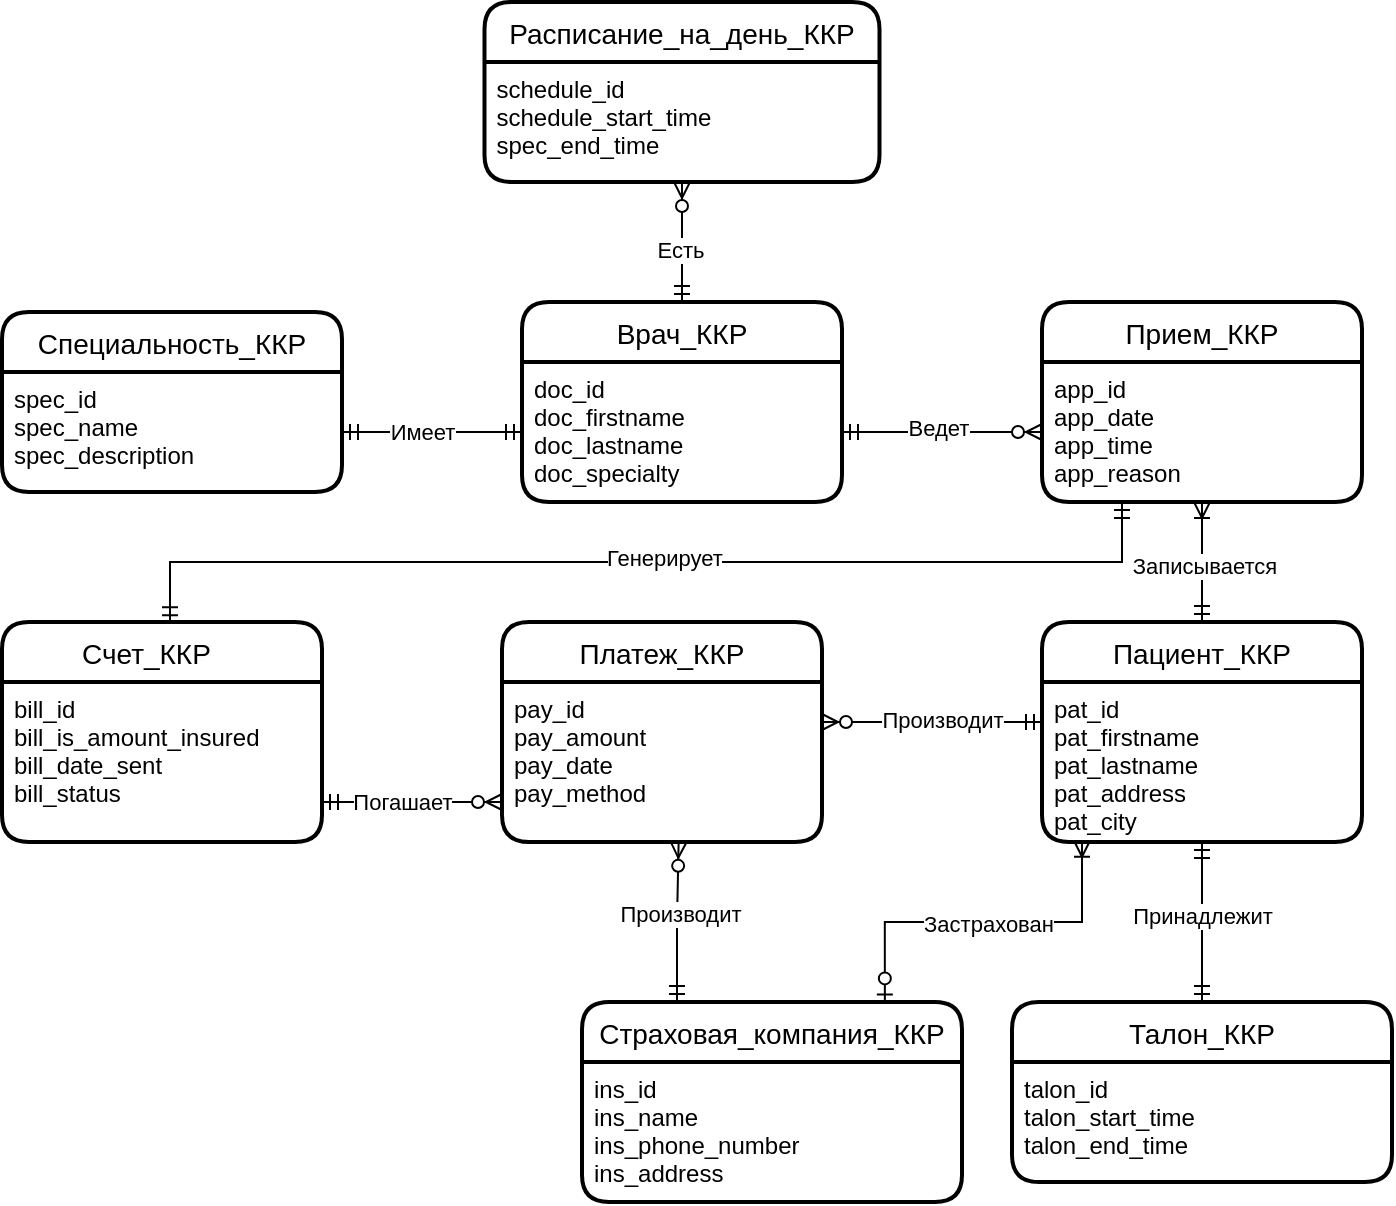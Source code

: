 <mxfile version="21.3.7" type="device">
  <diagram name="Страница 1" id="97yD_4rFhWRtmYLmhN77">
    <mxGraphModel dx="1366" dy="887" grid="1" gridSize="10" guides="1" tooltips="1" connect="1" arrows="1" fold="1" page="1" pageScale="1" pageWidth="1920" pageHeight="1200" math="0" shadow="0">
      <root>
        <mxCell id="0" />
        <mxCell id="1" parent="0" />
        <mxCell id="j0X_eIqfIX8zX1AncD4N-41" value="Врач_ККР" style="swimlane;childLayout=stackLayout;horizontal=1;startSize=30;horizontalStack=0;rounded=1;fontSize=14;fontStyle=0;strokeWidth=2;resizeParent=0;resizeLast=1;shadow=0;dashed=0;align=center;" parent="1" vertex="1">
          <mxGeometry x="550" y="200" width="160" height="100" as="geometry" />
        </mxCell>
        <mxCell id="j0X_eIqfIX8zX1AncD4N-42" value="doc_id&#xa;doc_firstname&#xa;doc_lastname&#xa;doc_specialty&#xa;" style="align=left;strokeColor=none;fillColor=none;spacingLeft=4;fontSize=12;verticalAlign=top;resizable=0;rotatable=0;part=1;" parent="j0X_eIqfIX8zX1AncD4N-41" vertex="1">
          <mxGeometry y="30" width="160" height="70" as="geometry" />
        </mxCell>
        <mxCell id="j0X_eIqfIX8zX1AncD4N-43" value="Прием_ККР" style="swimlane;childLayout=stackLayout;horizontal=1;startSize=30;horizontalStack=0;rounded=1;fontSize=14;fontStyle=0;strokeWidth=2;resizeParent=0;resizeLast=1;shadow=0;dashed=0;align=center;" parent="1" vertex="1">
          <mxGeometry x="810" y="200" width="160" height="100" as="geometry" />
        </mxCell>
        <mxCell id="j0X_eIqfIX8zX1AncD4N-44" value="app_id&#xa;app_date&#xa;app_time&#xa;app_reason&#xa;" style="align=left;strokeColor=none;fillColor=none;spacingLeft=4;fontSize=12;verticalAlign=top;resizable=0;rotatable=0;part=1;" parent="j0X_eIqfIX8zX1AncD4N-43" vertex="1">
          <mxGeometry y="30" width="160" height="70" as="geometry" />
        </mxCell>
        <mxCell id="j0X_eIqfIX8zX1AncD4N-48" value="Платеж_ККР" style="swimlane;childLayout=stackLayout;horizontal=1;startSize=30;horizontalStack=0;rounded=1;fontSize=14;fontStyle=0;strokeWidth=2;resizeParent=0;resizeLast=1;shadow=0;dashed=0;align=center;" parent="1" vertex="1">
          <mxGeometry x="540" y="360" width="160" height="110" as="geometry" />
        </mxCell>
        <mxCell id="j0X_eIqfIX8zX1AncD4N-49" value="pay_id&#xa;pay_amount&#xa;pay_date&#xa;pay_method" style="align=left;strokeColor=none;fillColor=none;spacingLeft=4;fontSize=12;verticalAlign=top;resizable=0;rotatable=0;part=1;" parent="j0X_eIqfIX8zX1AncD4N-48" vertex="1">
          <mxGeometry y="30" width="160" height="80" as="geometry" />
        </mxCell>
        <mxCell id="j0X_eIqfIX8zX1AncD4N-50" value="Пациент_ККР" style="swimlane;childLayout=stackLayout;horizontal=1;startSize=30;horizontalStack=0;rounded=1;fontSize=14;fontStyle=0;strokeWidth=2;resizeParent=0;resizeLast=1;shadow=0;dashed=0;align=center;" parent="1" vertex="1">
          <mxGeometry x="810" y="360" width="160" height="110" as="geometry" />
        </mxCell>
        <mxCell id="j0X_eIqfIX8zX1AncD4N-51" value="pat_id&#xa;pat_firstname&#xa;pat_lastname&#xa;pat_address&#xa;pat_city" style="align=left;strokeColor=none;fillColor=none;spacingLeft=4;fontSize=12;verticalAlign=top;resizable=0;rotatable=0;part=1;" parent="j0X_eIqfIX8zX1AncD4N-50" vertex="1">
          <mxGeometry y="30" width="160" height="80" as="geometry" />
        </mxCell>
        <mxCell id="j0X_eIqfIX8zX1AncD4N-52" value="Страховая_компания_ККР" style="swimlane;childLayout=stackLayout;horizontal=1;startSize=30;horizontalStack=0;rounded=1;fontSize=14;fontStyle=0;strokeWidth=2;resizeParent=0;resizeLast=1;shadow=0;dashed=0;align=center;" parent="1" vertex="1">
          <mxGeometry x="580" y="550" width="190" height="100" as="geometry" />
        </mxCell>
        <mxCell id="j0X_eIqfIX8zX1AncD4N-53" value="ins_id&#xa;ins_name&#xa;ins_phone_number&#xa;ins_address&#xa;" style="align=left;strokeColor=none;fillColor=none;spacingLeft=4;fontSize=12;verticalAlign=top;resizable=0;rotatable=0;part=1;" parent="j0X_eIqfIX8zX1AncD4N-52" vertex="1">
          <mxGeometry y="30" width="190" height="70" as="geometry" />
        </mxCell>
        <mxCell id="j0X_eIqfIX8zX1AncD4N-55" value="" style="edgeStyle=entityRelationEdgeStyle;fontSize=12;html=1;endArrow=ERzeroToMany;startArrow=ERmandOne;rounded=0;exitX=1;exitY=0.5;exitDx=0;exitDy=0;entryX=0;entryY=0.5;entryDx=0;entryDy=0;" parent="1" source="j0X_eIqfIX8zX1AncD4N-42" target="j0X_eIqfIX8zX1AncD4N-44" edge="1">
          <mxGeometry width="100" height="100" relative="1" as="geometry">
            <mxPoint x="290" y="480" as="sourcePoint" />
            <mxPoint x="390" y="380" as="targetPoint" />
          </mxGeometry>
        </mxCell>
        <mxCell id="j0X_eIqfIX8zX1AncD4N-66" value="&lt;div&gt;Ведет&lt;/div&gt;" style="edgeLabel;html=1;align=center;verticalAlign=middle;resizable=0;points=[];" parent="j0X_eIqfIX8zX1AncD4N-55" vertex="1" connectable="0">
          <mxGeometry x="-0.042" relative="1" as="geometry">
            <mxPoint y="-2" as="offset" />
          </mxGeometry>
        </mxCell>
        <mxCell id="j0X_eIqfIX8zX1AncD4N-57" value="" style="fontSize=12;html=1;endArrow=ERoneToMany;startArrow=ERmandOne;rounded=0;exitX=0.5;exitY=0;exitDx=0;exitDy=0;entryX=0.5;entryY=1;entryDx=0;entryDy=0;edgeStyle=orthogonalEdgeStyle;" parent="1" source="j0X_eIqfIX8zX1AncD4N-50" target="j0X_eIqfIX8zX1AncD4N-44" edge="1">
          <mxGeometry width="100" height="100" relative="1" as="geometry">
            <mxPoint x="510" y="520" as="sourcePoint" />
            <mxPoint x="610" y="420" as="targetPoint" />
          </mxGeometry>
        </mxCell>
        <mxCell id="j0X_eIqfIX8zX1AncD4N-67" value="Записывается" style="edgeLabel;html=1;align=center;verticalAlign=middle;resizable=0;points=[];" parent="j0X_eIqfIX8zX1AncD4N-57" vertex="1" connectable="0">
          <mxGeometry x="-0.067" y="-1" relative="1" as="geometry">
            <mxPoint as="offset" />
          </mxGeometry>
        </mxCell>
        <mxCell id="j0X_eIqfIX8zX1AncD4N-58" value="" style="edgeStyle=orthogonalEdgeStyle;fontSize=12;html=1;endArrow=ERoneToMany;startArrow=ERzeroToOne;rounded=0;entryX=0.125;entryY=0.992;entryDx=0;entryDy=0;exitX=0.797;exitY=0.002;exitDx=0;exitDy=0;exitPerimeter=0;entryPerimeter=0;" parent="1" source="j0X_eIqfIX8zX1AncD4N-52" target="j0X_eIqfIX8zX1AncD4N-51" edge="1">
          <mxGeometry width="100" height="100" relative="1" as="geometry">
            <mxPoint x="440" y="830" as="sourcePoint" />
            <mxPoint x="540" y="730" as="targetPoint" />
            <Array as="points">
              <mxPoint x="731" y="510" />
              <mxPoint x="830" y="510" />
            </Array>
          </mxGeometry>
        </mxCell>
        <mxCell id="j0X_eIqfIX8zX1AncD4N-70" value="Застрахован" style="edgeLabel;html=1;align=center;verticalAlign=middle;resizable=0;points=[];" parent="j0X_eIqfIX8zX1AncD4N-58" vertex="1" connectable="0">
          <mxGeometry x="0.022" y="-1" relative="1" as="geometry">
            <mxPoint as="offset" />
          </mxGeometry>
        </mxCell>
        <mxCell id="j0X_eIqfIX8zX1AncD4N-62" value="" style="edgeStyle=orthogonalEdgeStyle;fontSize=12;html=1;endArrow=ERzeroToMany;startArrow=ERmandOne;rounded=0;exitX=0;exitY=0.25;exitDx=0;exitDy=0;entryX=1;entryY=0.25;entryDx=0;entryDy=0;" parent="1" source="j0X_eIqfIX8zX1AncD4N-51" target="j0X_eIqfIX8zX1AncD4N-49" edge="1">
          <mxGeometry width="100" height="100" relative="1" as="geometry">
            <mxPoint x="340" y="750" as="sourcePoint" />
            <mxPoint x="440" y="650" as="targetPoint" />
          </mxGeometry>
        </mxCell>
        <mxCell id="j0X_eIqfIX8zX1AncD4N-69" value="Производит" style="edgeLabel;html=1;align=center;verticalAlign=middle;resizable=0;points=[];" parent="j0X_eIqfIX8zX1AncD4N-62" vertex="1" connectable="0">
          <mxGeometry x="-0.164" y="2" relative="1" as="geometry">
            <mxPoint x="-4" y="-3" as="offset" />
          </mxGeometry>
        </mxCell>
        <mxCell id="j0X_eIqfIX8zX1AncD4N-63" value="" style="edgeStyle=orthogonalEdgeStyle;fontSize=12;html=1;endArrow=ERmandOne;startArrow=ERmandOne;rounded=0;entryX=0.25;entryY=1;entryDx=0;entryDy=0;exitX=0.525;exitY=0.006;exitDx=0;exitDy=0;exitPerimeter=0;" parent="1" source="CMyuIuZ-27JXw4s_WDVd-1" target="j0X_eIqfIX8zX1AncD4N-44" edge="1">
          <mxGeometry width="100" height="100" relative="1" as="geometry">
            <mxPoint x="660" y="400" as="sourcePoint" />
            <mxPoint x="400" y="390" as="targetPoint" />
          </mxGeometry>
        </mxCell>
        <mxCell id="j0X_eIqfIX8zX1AncD4N-68" value="&lt;div&gt;Генерирует&lt;/div&gt;" style="edgeLabel;html=1;align=center;verticalAlign=middle;resizable=0;points=[];" parent="j0X_eIqfIX8zX1AncD4N-63" vertex="1" connectable="0">
          <mxGeometry x="0.136" y="3" relative="1" as="geometry">
            <mxPoint x="-28" y="1" as="offset" />
          </mxGeometry>
        </mxCell>
        <mxCell id="CMyuIuZ-27JXw4s_WDVd-1" value="Счет_ККР    " style="swimlane;childLayout=stackLayout;horizontal=1;startSize=30;horizontalStack=0;rounded=1;fontSize=14;fontStyle=0;strokeWidth=2;resizeParent=0;resizeLast=1;shadow=0;dashed=0;align=center;" parent="1" vertex="1">
          <mxGeometry x="290" y="360" width="160" height="110" as="geometry" />
        </mxCell>
        <mxCell id="CMyuIuZ-27JXw4s_WDVd-2" value="bill_id&#xa;bill_is_amount_insured&#xa;bill_date_sent&#xa;bill_status&#xa;&#xa;" style="align=left;strokeColor=none;fillColor=none;spacingLeft=4;fontSize=12;verticalAlign=top;resizable=0;rotatable=0;part=1;" parent="CMyuIuZ-27JXw4s_WDVd-1" vertex="1">
          <mxGeometry y="30" width="160" height="80" as="geometry" />
        </mxCell>
        <mxCell id="CMyuIuZ-27JXw4s_WDVd-4" value="" style="fontSize=12;html=1;endArrow=ERzeroToMany;startArrow=ERmandOne;rounded=0;fontFamily=Helvetica;exitX=1;exitY=0.75;exitDx=0;exitDy=0;entryX=0;entryY=0.75;entryDx=0;entryDy=0;" parent="1" source="CMyuIuZ-27JXw4s_WDVd-2" target="j0X_eIqfIX8zX1AncD4N-49" edge="1">
          <mxGeometry width="100" height="100" relative="1" as="geometry">
            <mxPoint x="430" y="600" as="sourcePoint" />
            <mxPoint x="530" y="500" as="targetPoint" />
          </mxGeometry>
        </mxCell>
        <mxCell id="CMyuIuZ-27JXw4s_WDVd-6" value="Погашает" style="edgeLabel;html=1;align=center;verticalAlign=middle;resizable=0;points=[];fontFamily=Helvetica;" parent="CMyuIuZ-27JXw4s_WDVd-4" vertex="1" connectable="0">
          <mxGeometry x="-0.196" y="1" relative="1" as="geometry">
            <mxPoint x="4" y="1" as="offset" />
          </mxGeometry>
        </mxCell>
        <mxCell id="OsYYj9qyVXfRP3byGCfQ-1" value="" style="fontSize=12;html=1;endArrow=ERzeroToMany;startArrow=ERmandOne;rounded=0;exitX=0.25;exitY=0;exitDx=0;exitDy=0;entryX=0.552;entryY=0.999;entryDx=0;entryDy=0;edgeStyle=orthogonalEdgeStyle;entryPerimeter=0;" parent="1" source="j0X_eIqfIX8zX1AncD4N-52" target="j0X_eIqfIX8zX1AncD4N-49" edge="1">
          <mxGeometry width="100" height="100" relative="1" as="geometry">
            <mxPoint x="680" y="630" as="sourcePoint" />
            <mxPoint x="780" y="530" as="targetPoint" />
            <Array as="points">
              <mxPoint x="628" y="510" />
              <mxPoint x="628" y="510" />
            </Array>
          </mxGeometry>
        </mxCell>
        <mxCell id="OsYYj9qyVXfRP3byGCfQ-2" value="Производит" style="edgeLabel;html=1;align=center;verticalAlign=middle;resizable=0;points=[];" parent="OsYYj9qyVXfRP3byGCfQ-1" vertex="1" connectable="0">
          <mxGeometry x="0.125" relative="1" as="geometry">
            <mxPoint as="offset" />
          </mxGeometry>
        </mxCell>
        <mxCell id="zyeD5l4ipiApxLe3HFdY-1" value="Специальность_ККР" style="swimlane;childLayout=stackLayout;horizontal=1;startSize=30;horizontalStack=0;rounded=1;fontSize=14;fontStyle=0;strokeWidth=2;resizeParent=0;resizeLast=1;shadow=0;dashed=0;align=center;" vertex="1" parent="1">
          <mxGeometry x="290" y="205" width="170" height="90" as="geometry" />
        </mxCell>
        <mxCell id="zyeD5l4ipiApxLe3HFdY-2" value="spec_id&#xa;spec_name&#xa;spec_description&#xa;&#xa;" style="align=left;strokeColor=none;fillColor=none;spacingLeft=4;fontSize=12;verticalAlign=top;resizable=0;rotatable=0;part=1;" vertex="1" parent="zyeD5l4ipiApxLe3HFdY-1">
          <mxGeometry y="30" width="170" height="60" as="geometry" />
        </mxCell>
        <mxCell id="zyeD5l4ipiApxLe3HFdY-17" value="" style="edgeStyle=entityRelationEdgeStyle;fontSize=12;html=1;endArrow=ERmandOne;startArrow=ERmandOne;rounded=0;exitX=1;exitY=0.5;exitDx=0;exitDy=0;entryX=0;entryY=0.5;entryDx=0;entryDy=0;" edge="1" parent="1" source="zyeD5l4ipiApxLe3HFdY-2" target="j0X_eIqfIX8zX1AncD4N-42">
          <mxGeometry width="100" height="100" relative="1" as="geometry">
            <mxPoint x="630" y="510" as="sourcePoint" />
            <mxPoint x="730" y="410" as="targetPoint" />
          </mxGeometry>
        </mxCell>
        <mxCell id="zyeD5l4ipiApxLe3HFdY-22" value="Имеет" style="edgeLabel;html=1;align=center;verticalAlign=middle;resizable=0;points=[];" vertex="1" connectable="0" parent="zyeD5l4ipiApxLe3HFdY-17">
          <mxGeometry x="-0.111" relative="1" as="geometry">
            <mxPoint as="offset" />
          </mxGeometry>
        </mxCell>
        <mxCell id="zyeD5l4ipiApxLe3HFdY-18" value="Расписание_на_день_ККР" style="swimlane;childLayout=stackLayout;horizontal=1;startSize=30;horizontalStack=0;rounded=1;fontSize=14;fontStyle=0;strokeWidth=2;resizeParent=0;resizeLast=1;shadow=0;dashed=0;align=center;" vertex="1" parent="1">
          <mxGeometry x="531.25" y="50" width="197.5" height="90" as="geometry" />
        </mxCell>
        <mxCell id="zyeD5l4ipiApxLe3HFdY-19" value="schedule_id&#xa;schedule_start_time&#xa;spec_end_time&#xa;&#xa;" style="align=left;strokeColor=none;fillColor=none;spacingLeft=4;fontSize=12;verticalAlign=top;resizable=0;rotatable=0;part=1;" vertex="1" parent="zyeD5l4ipiApxLe3HFdY-18">
          <mxGeometry y="30" width="197.5" height="60" as="geometry" />
        </mxCell>
        <mxCell id="zyeD5l4ipiApxLe3HFdY-21" value="" style="fontSize=12;html=1;endArrow=ERzeroToMany;startArrow=ERmandOne;rounded=0;entryX=0.5;entryY=1;entryDx=0;entryDy=0;exitX=0.5;exitY=0;exitDx=0;exitDy=0;edgeStyle=orthogonalEdgeStyle;" edge="1" parent="1" source="j0X_eIqfIX8zX1AncD4N-41" target="zyeD5l4ipiApxLe3HFdY-19">
          <mxGeometry width="100" height="100" relative="1" as="geometry">
            <mxPoint x="630" y="410" as="sourcePoint" />
            <mxPoint x="730" y="310" as="targetPoint" />
          </mxGeometry>
        </mxCell>
        <mxCell id="zyeD5l4ipiApxLe3HFdY-23" value="Есть" style="edgeLabel;html=1;align=center;verticalAlign=middle;resizable=0;points=[];" vertex="1" connectable="0" parent="zyeD5l4ipiApxLe3HFdY-21">
          <mxGeometry x="-0.133" y="1" relative="1" as="geometry">
            <mxPoint as="offset" />
          </mxGeometry>
        </mxCell>
        <mxCell id="zyeD5l4ipiApxLe3HFdY-24" value="Талон_ККР" style="swimlane;childLayout=stackLayout;horizontal=1;startSize=30;horizontalStack=0;rounded=1;fontSize=14;fontStyle=0;strokeWidth=2;resizeParent=0;resizeLast=1;shadow=0;dashed=0;align=center;" vertex="1" parent="1">
          <mxGeometry x="795" y="550" width="190" height="90" as="geometry" />
        </mxCell>
        <mxCell id="zyeD5l4ipiApxLe3HFdY-25" value="talon_id&#xa;talon_start_time&#xa;talon_end_time&#xa;" style="align=left;strokeColor=none;fillColor=none;spacingLeft=4;fontSize=12;verticalAlign=top;resizable=0;rotatable=0;part=1;" vertex="1" parent="zyeD5l4ipiApxLe3HFdY-24">
          <mxGeometry y="30" width="190" height="60" as="geometry" />
        </mxCell>
        <mxCell id="zyeD5l4ipiApxLe3HFdY-29" value="" style="edgeStyle=orthogonalEdgeStyle;fontSize=12;html=1;endArrow=ERmandOne;startArrow=ERmandOne;rounded=0;entryX=0.5;entryY=1;entryDx=0;entryDy=0;exitX=0.5;exitY=0;exitDx=0;exitDy=0;" edge="1" parent="1" source="zyeD5l4ipiApxLe3HFdY-24" target="j0X_eIqfIX8zX1AncD4N-51">
          <mxGeometry width="100" height="100" relative="1" as="geometry">
            <mxPoint x="890" y="550" as="sourcePoint" />
            <mxPoint x="910" y="510" as="targetPoint" />
            <Array as="points" />
          </mxGeometry>
        </mxCell>
        <mxCell id="zyeD5l4ipiApxLe3HFdY-31" value="Принадлежит" style="edgeLabel;html=1;align=center;verticalAlign=middle;resizable=0;points=[];" vertex="1" connectable="0" parent="zyeD5l4ipiApxLe3HFdY-29">
          <mxGeometry x="0.069" relative="1" as="geometry">
            <mxPoint as="offset" />
          </mxGeometry>
        </mxCell>
      </root>
    </mxGraphModel>
  </diagram>
</mxfile>
